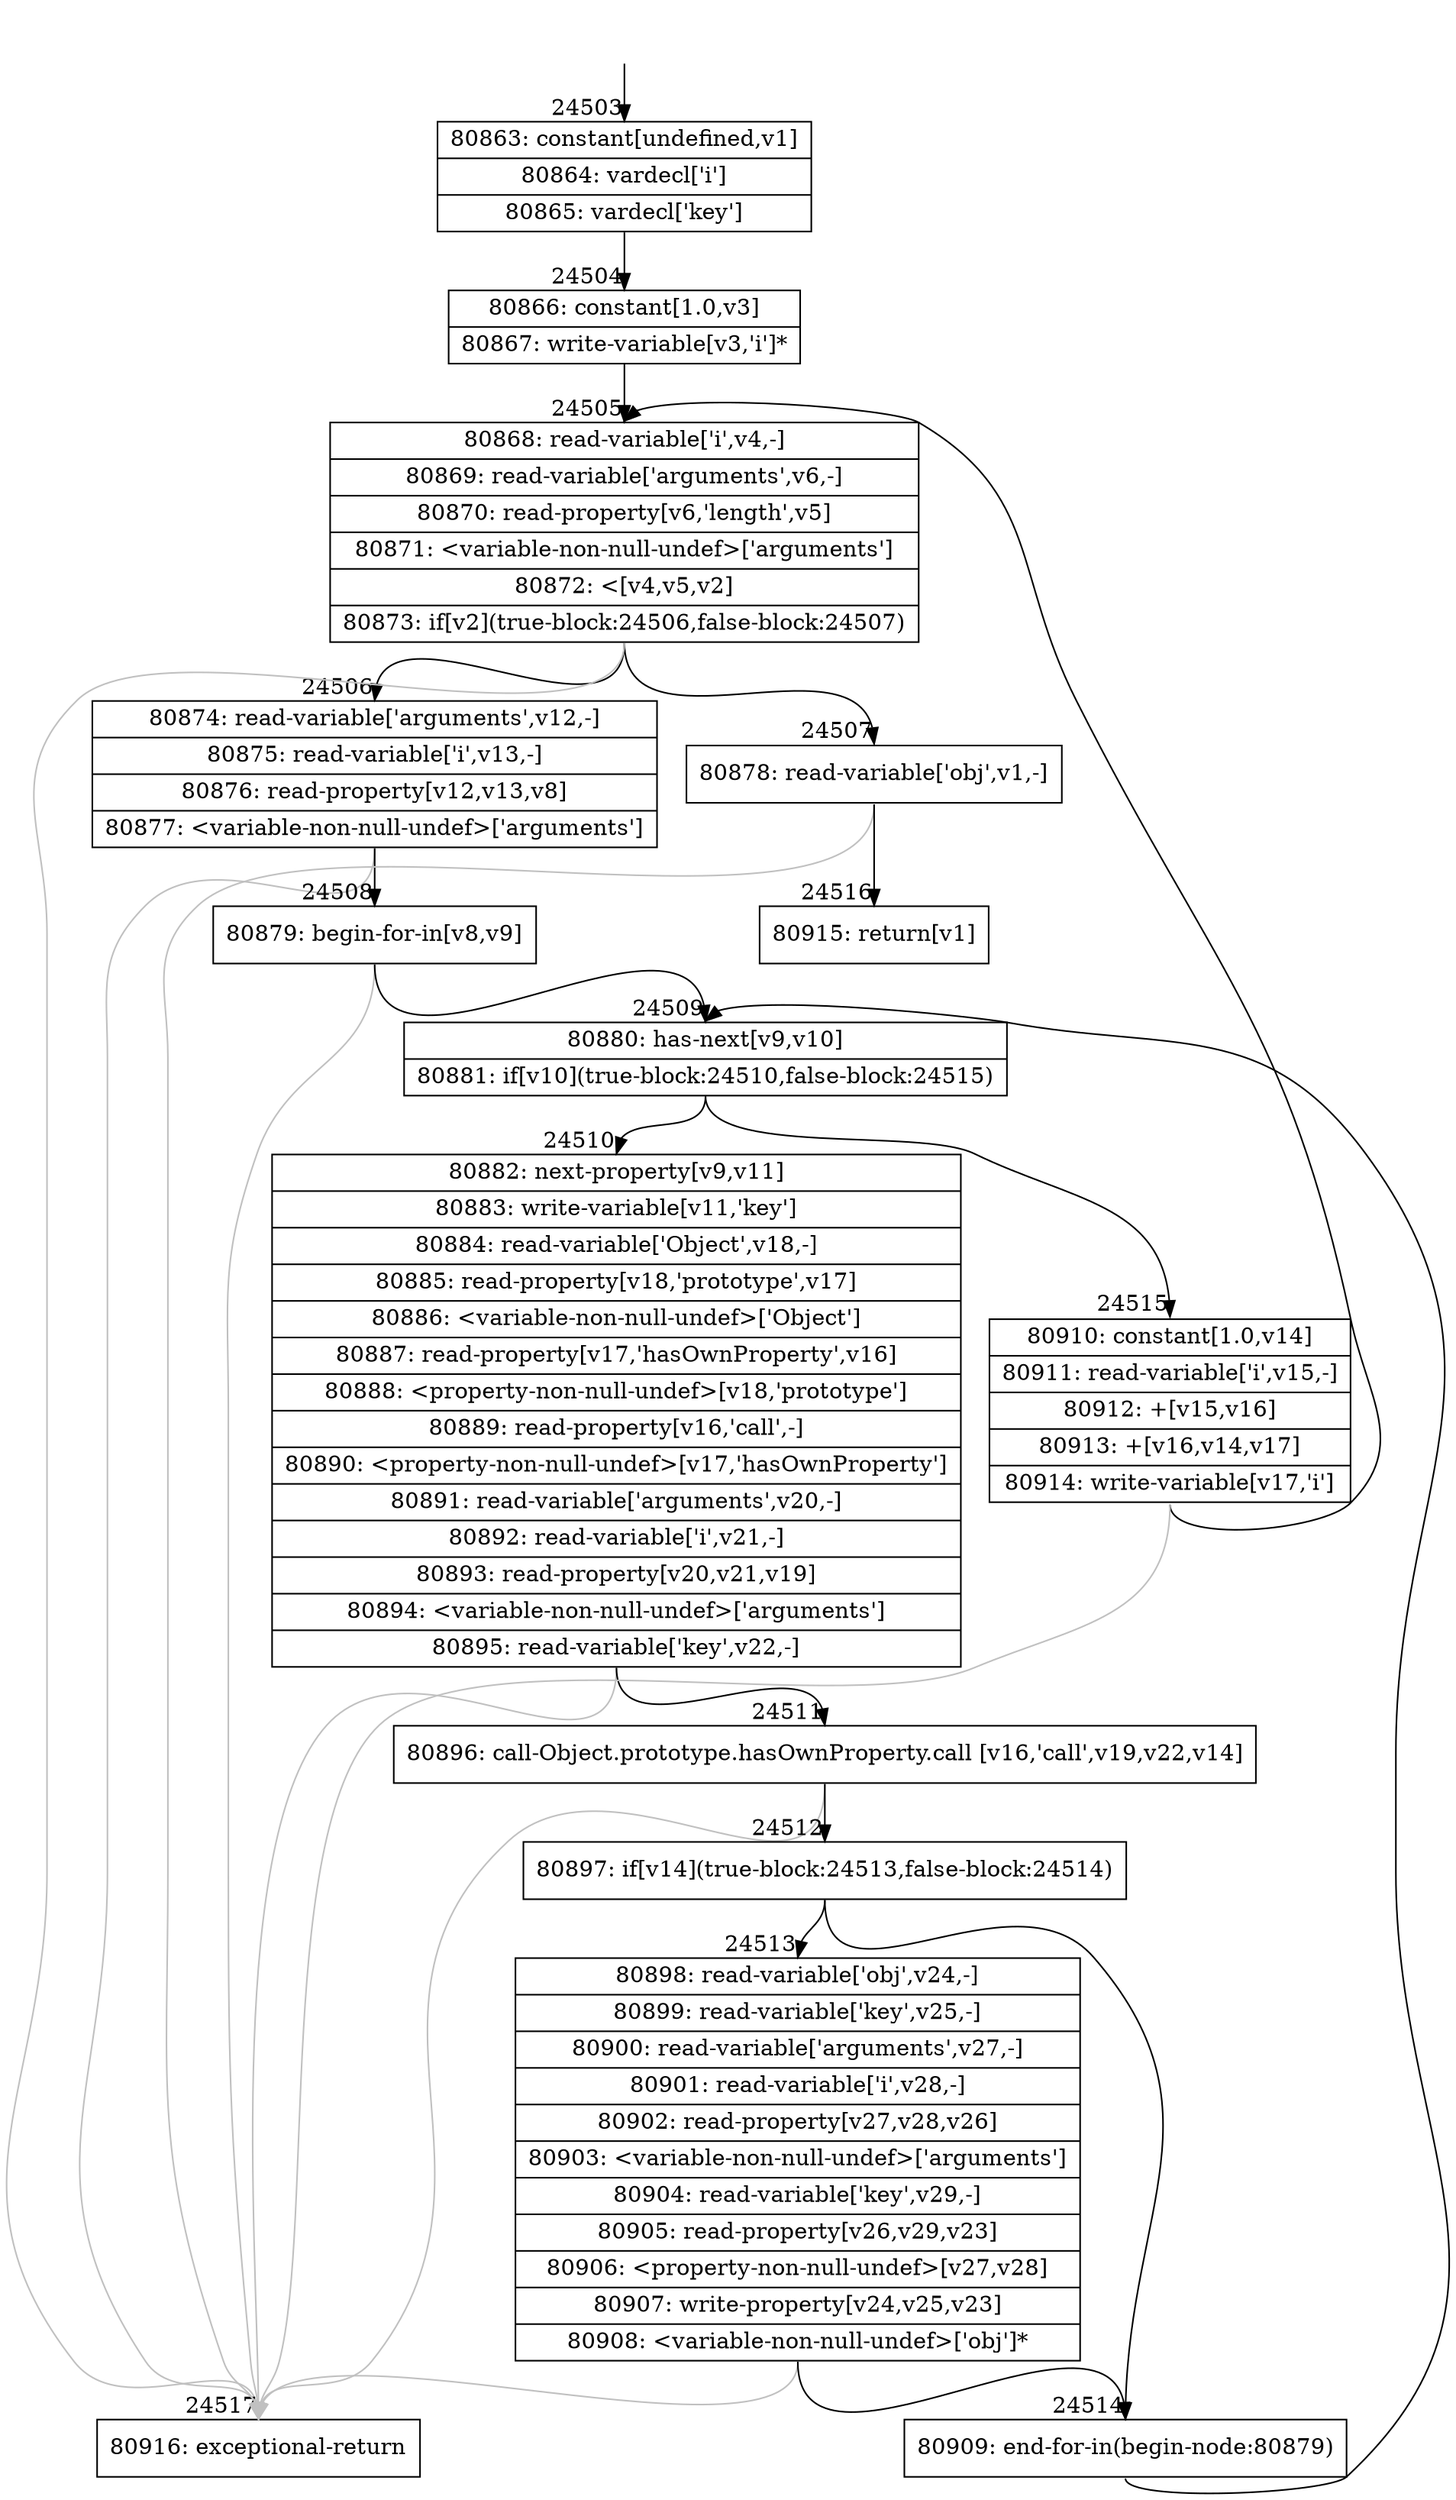 digraph {
rankdir="TD"
BB_entry2146[shape=none,label=""];
BB_entry2146 -> BB24503 [tailport=s, headport=n, headlabel="    24503"]
BB24503 [shape=record label="{80863: constant[undefined,v1]|80864: vardecl['i']|80865: vardecl['key']}" ] 
BB24503 -> BB24504 [tailport=s, headport=n, headlabel="      24504"]
BB24504 [shape=record label="{80866: constant[1.0,v3]|80867: write-variable[v3,'i']*}" ] 
BB24504 -> BB24505 [tailport=s, headport=n, headlabel="      24505"]
BB24505 [shape=record label="{80868: read-variable['i',v4,-]|80869: read-variable['arguments',v6,-]|80870: read-property[v6,'length',v5]|80871: \<variable-non-null-undef\>['arguments']|80872: \<[v4,v5,v2]|80873: if[v2](true-block:24506,false-block:24507)}" ] 
BB24505 -> BB24506 [tailport=s, headport=n, headlabel="      24506"]
BB24505 -> BB24507 [tailport=s, headport=n, headlabel="      24507"]
BB24505 -> BB24517 [tailport=s, headport=n, color=gray, headlabel="      24517"]
BB24506 [shape=record label="{80874: read-variable['arguments',v12,-]|80875: read-variable['i',v13,-]|80876: read-property[v12,v13,v8]|80877: \<variable-non-null-undef\>['arguments']}" ] 
BB24506 -> BB24508 [tailport=s, headport=n, headlabel="      24508"]
BB24506 -> BB24517 [tailport=s, headport=n, color=gray]
BB24507 [shape=record label="{80878: read-variable['obj',v1,-]}" ] 
BB24507 -> BB24516 [tailport=s, headport=n, headlabel="      24516"]
BB24507 -> BB24517 [tailport=s, headport=n, color=gray]
BB24508 [shape=record label="{80879: begin-for-in[v8,v9]}" ] 
BB24508 -> BB24509 [tailport=s, headport=n, headlabel="      24509"]
BB24508 -> BB24517 [tailport=s, headport=n, color=gray]
BB24509 [shape=record label="{80880: has-next[v9,v10]|80881: if[v10](true-block:24510,false-block:24515)}" ] 
BB24509 -> BB24510 [tailport=s, headport=n, headlabel="      24510"]
BB24509 -> BB24515 [tailport=s, headport=n, headlabel="      24515"]
BB24510 [shape=record label="{80882: next-property[v9,v11]|80883: write-variable[v11,'key']|80884: read-variable['Object',v18,-]|80885: read-property[v18,'prototype',v17]|80886: \<variable-non-null-undef\>['Object']|80887: read-property[v17,'hasOwnProperty',v16]|80888: \<property-non-null-undef\>[v18,'prototype']|80889: read-property[v16,'call',-]|80890: \<property-non-null-undef\>[v17,'hasOwnProperty']|80891: read-variable['arguments',v20,-]|80892: read-variable['i',v21,-]|80893: read-property[v20,v21,v19]|80894: \<variable-non-null-undef\>['arguments']|80895: read-variable['key',v22,-]}" ] 
BB24510 -> BB24511 [tailport=s, headport=n, headlabel="      24511"]
BB24510 -> BB24517 [tailport=s, headport=n, color=gray]
BB24511 [shape=record label="{80896: call-Object.prototype.hasOwnProperty.call [v16,'call',v19,v22,v14]}" ] 
BB24511 -> BB24512 [tailport=s, headport=n, headlabel="      24512"]
BB24511 -> BB24517 [tailport=s, headport=n, color=gray]
BB24512 [shape=record label="{80897: if[v14](true-block:24513,false-block:24514)}" ] 
BB24512 -> BB24513 [tailport=s, headport=n, headlabel="      24513"]
BB24512 -> BB24514 [tailport=s, headport=n, headlabel="      24514"]
BB24513 [shape=record label="{80898: read-variable['obj',v24,-]|80899: read-variable['key',v25,-]|80900: read-variable['arguments',v27,-]|80901: read-variable['i',v28,-]|80902: read-property[v27,v28,v26]|80903: \<variable-non-null-undef\>['arguments']|80904: read-variable['key',v29,-]|80905: read-property[v26,v29,v23]|80906: \<property-non-null-undef\>[v27,v28]|80907: write-property[v24,v25,v23]|80908: \<variable-non-null-undef\>['obj']*}" ] 
BB24513 -> BB24514 [tailport=s, headport=n]
BB24513 -> BB24517 [tailport=s, headport=n, color=gray]
BB24514 [shape=record label="{80909: end-for-in(begin-node:80879)}" ] 
BB24514 -> BB24509 [tailport=s, headport=n]
BB24515 [shape=record label="{80910: constant[1.0,v14]|80911: read-variable['i',v15,-]|80912: +[v15,v16]|80913: +[v16,v14,v17]|80914: write-variable[v17,'i']}" ] 
BB24515 -> BB24505 [tailport=s, headport=n]
BB24515 -> BB24517 [tailport=s, headport=n, color=gray]
BB24516 [shape=record label="{80915: return[v1]}" ] 
BB24517 [shape=record label="{80916: exceptional-return}" ] 
//#$~ 46030
}
